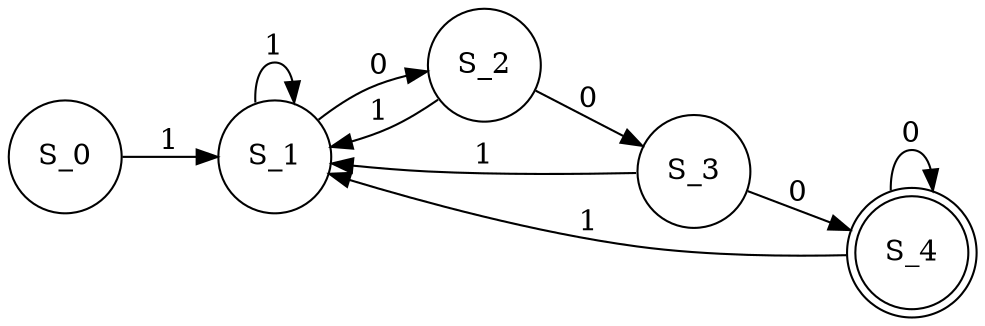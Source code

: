 digraph divisible_by_eight {
  rankdir=LR;
  size="8,5"
  S_0 [shape=circle comment="Start"]
  S_1 [shape=circle comment="Saw a 1"]
  S_2 [shape=circle comment="First 0"]
  S_3 [shape=circle comment="Second 0"]
  S_4 [shape=doublecircle comment="Third 0"]

  S_0 -> S_1 [label="1"]

  S_1 -> S_1 [label="1"]
  S_1 -> S_2 [label="0"]

  S_2 -> S_1 [label="1"]
  S_2 -> S_3 [label="0"]

  S_3 -> S_1 [label="1"]
  S_3 -> S_4 [label="0"]

  S_4 -> S_1 [label="1"]
  S_4 -> S_4 [label="0"]
}

